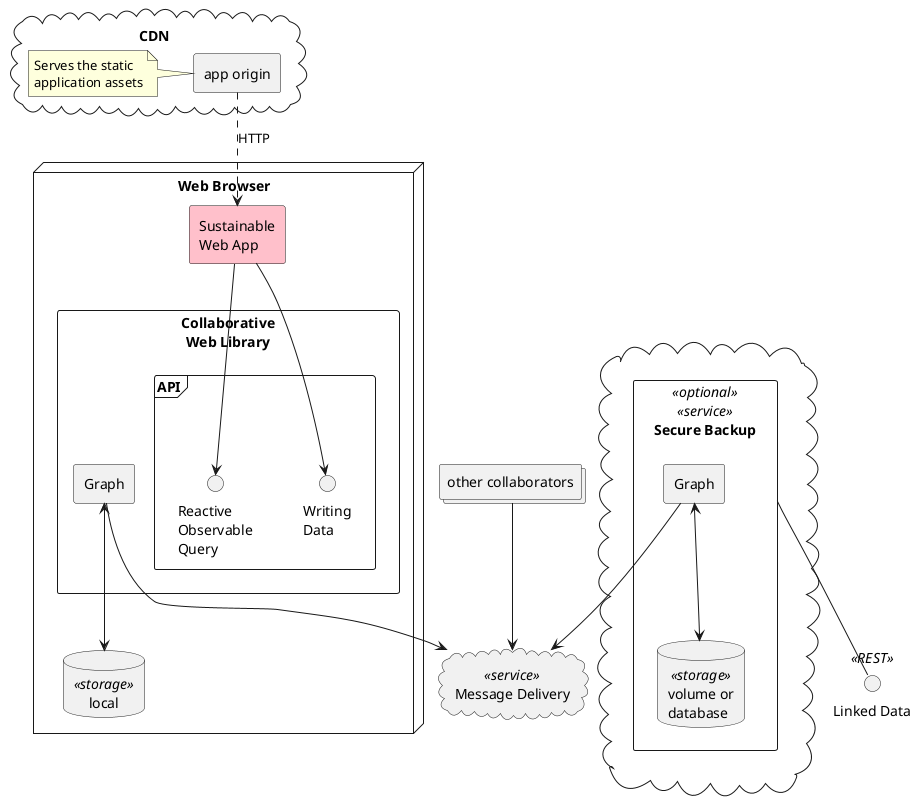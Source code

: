 @startuml
'https://plantuml.com/component-diagram
skinparam componentStyle rectangle

node "Web Browser" {
  component "Sustainable\nWeb App" as app #pink
  component "Collaborative\nWeb Library" as cwl {
    [Graph]
    frame API {
      interface "Reactive\nObservable\nQuery" as query
      interface "Writing\nData" as data
    }
  }

  database local <<storage>>

  Graph <--> local

  app --> query
  app --> data
}

cloud CDN {
  [app origin] as origin
  note left
    Serves the static
    application assets
  end note
}

cloud "Message Delivery" as messaging <<service>>

interface "Linked Data" as dapi <<REST>>

cloud {
  component "Secure Backup" as backup <<optional>> <<service>> {
    component "Graph" as gwGraph
    database "volume or\ndatabase" <<storage>> as gwDb
    gwGraph <--> gwDb
  }
  backup -- dapi
}

collections "other collaborators" as others

Graph --> messaging
gwGraph --> messaging
others --> messaging

origin ..> app: HTTP

@enduml